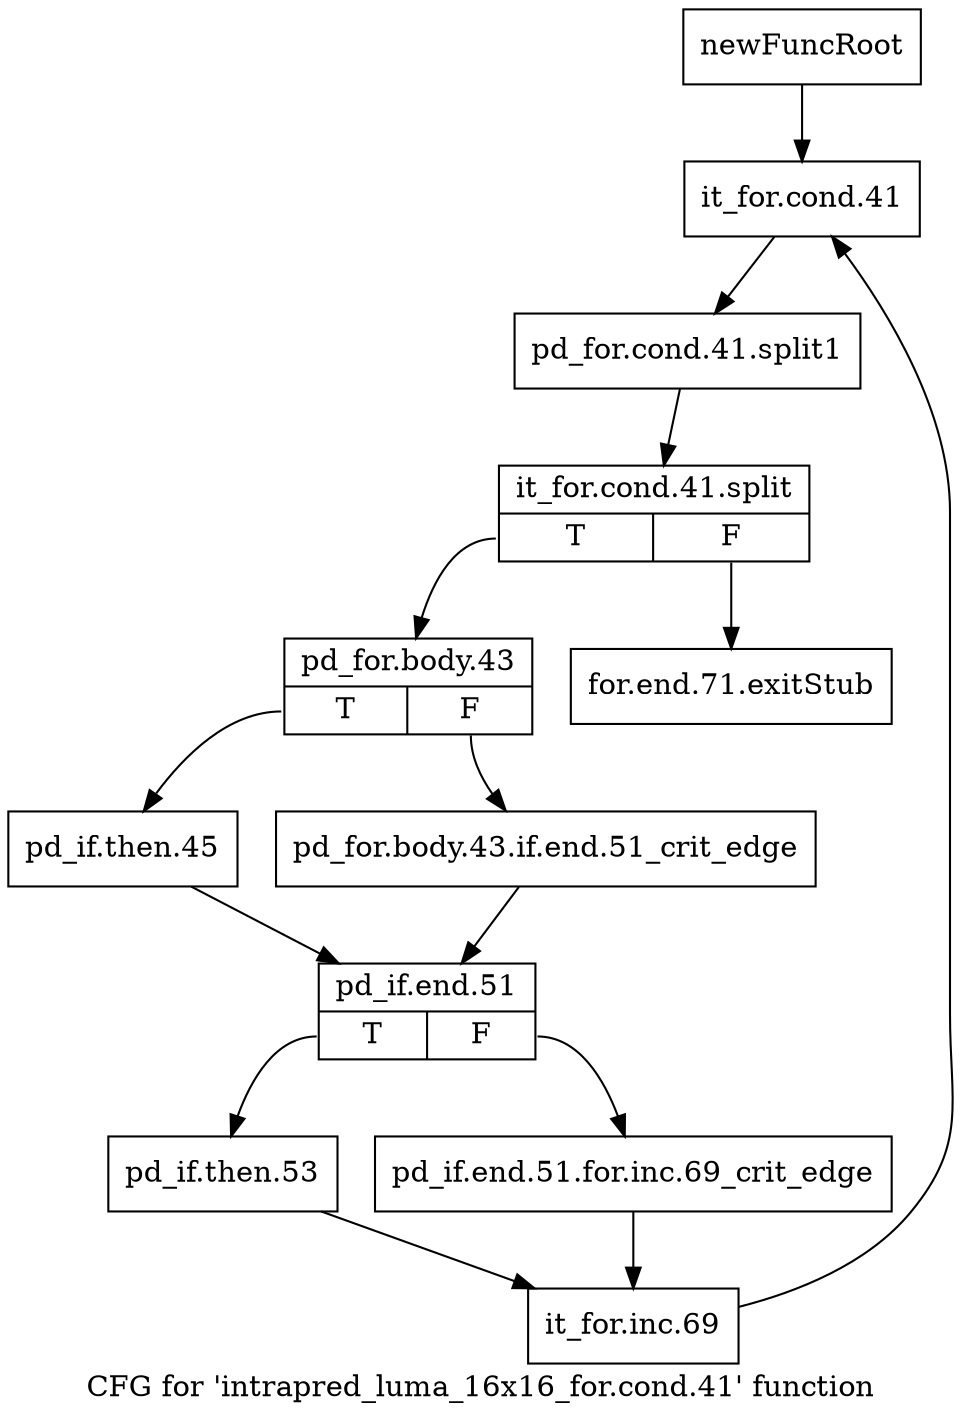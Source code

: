 digraph "CFG for 'intrapred_luma_16x16_for.cond.41' function" {
	label="CFG for 'intrapred_luma_16x16_for.cond.41' function";

	Node0x21b02e0 [shape=record,label="{newFuncRoot}"];
	Node0x21b02e0 -> Node0x21b0380;
	Node0x21b0330 [shape=record,label="{for.end.71.exitStub}"];
	Node0x21b0380 [shape=record,label="{it_for.cond.41}"];
	Node0x21b0380 -> Node0x37690e0;
	Node0x37690e0 [shape=record,label="{pd_for.cond.41.split1}"];
	Node0x37690e0 -> Node0x370ac90;
	Node0x370ac90 [shape=record,label="{it_for.cond.41.split|{<s0>T|<s1>F}}"];
	Node0x370ac90:s0 -> Node0x21b03d0;
	Node0x370ac90:s1 -> Node0x21b0330;
	Node0x21b03d0 [shape=record,label="{pd_for.body.43|{<s0>T|<s1>F}}"];
	Node0x21b03d0:s0 -> Node0x21b0470;
	Node0x21b03d0:s1 -> Node0x21b0420;
	Node0x21b0420 [shape=record,label="{pd_for.body.43.if.end.51_crit_edge}"];
	Node0x21b0420 -> Node0x21b04c0;
	Node0x21b0470 [shape=record,label="{pd_if.then.45}"];
	Node0x21b0470 -> Node0x21b04c0;
	Node0x21b04c0 [shape=record,label="{pd_if.end.51|{<s0>T|<s1>F}}"];
	Node0x21b04c0:s0 -> Node0x21b0560;
	Node0x21b04c0:s1 -> Node0x21b0510;
	Node0x21b0510 [shape=record,label="{pd_if.end.51.for.inc.69_crit_edge}"];
	Node0x21b0510 -> Node0x21b05b0;
	Node0x21b0560 [shape=record,label="{pd_if.then.53}"];
	Node0x21b0560 -> Node0x21b05b0;
	Node0x21b05b0 [shape=record,label="{it_for.inc.69}"];
	Node0x21b05b0 -> Node0x21b0380;
}
